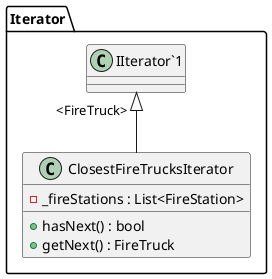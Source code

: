 @startuml

package Iterator{
class ClosestFireTrucksIterator {
    - _fireStations : List<FireStation>
    + hasNext() : bool
    + getNext() : FireTruck
}
"IIterator`1" "<FireTruck>" <|-- ClosestFireTrucksIterator

}
@enduml
